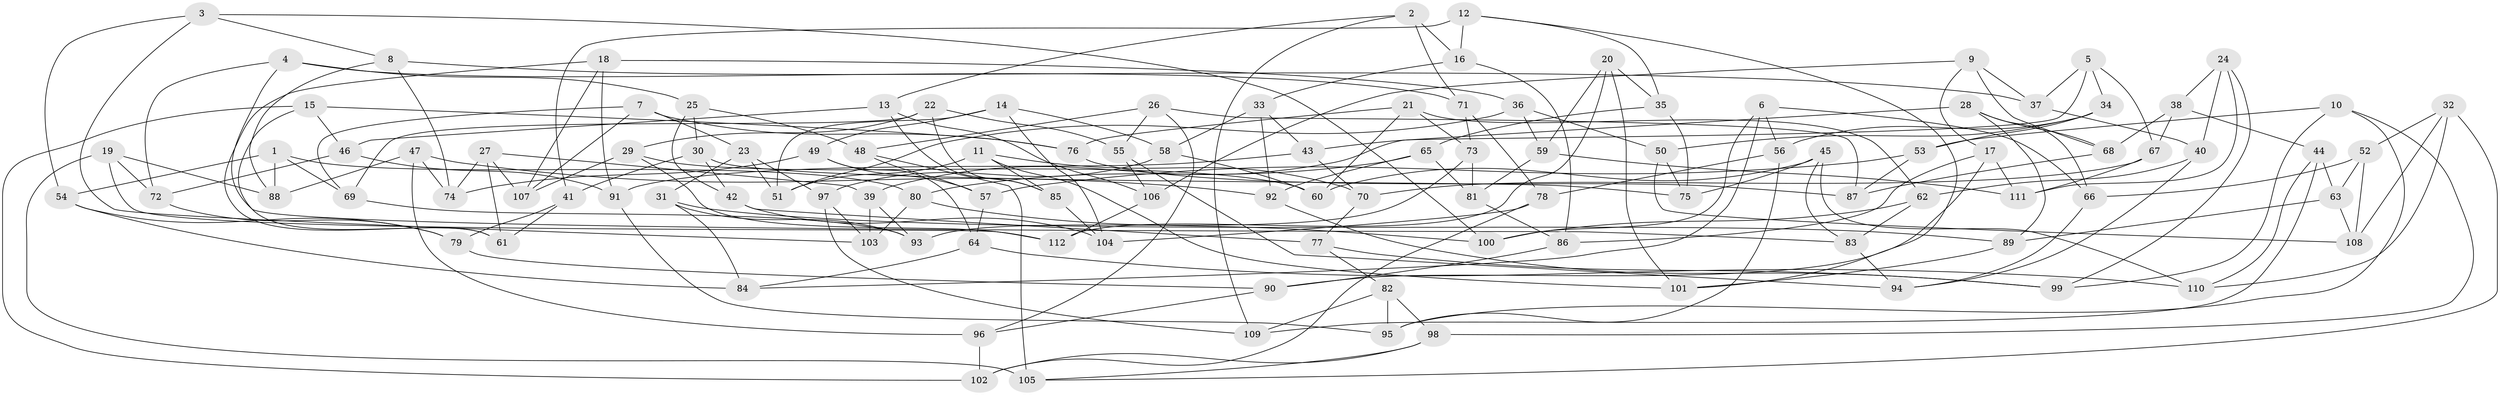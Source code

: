 // Generated by graph-tools (version 1.1) at 2025/59/03/09/25 04:59:24]
// undirected, 112 vertices, 224 edges
graph export_dot {
graph [start="1"]
  node [color=gray90,style=filled];
  1;
  2;
  3;
  4;
  5;
  6;
  7;
  8;
  9;
  10;
  11;
  12;
  13;
  14;
  15;
  16;
  17;
  18;
  19;
  20;
  21;
  22;
  23;
  24;
  25;
  26;
  27;
  28;
  29;
  30;
  31;
  32;
  33;
  34;
  35;
  36;
  37;
  38;
  39;
  40;
  41;
  42;
  43;
  44;
  45;
  46;
  47;
  48;
  49;
  50;
  51;
  52;
  53;
  54;
  55;
  56;
  57;
  58;
  59;
  60;
  61;
  62;
  63;
  64;
  65;
  66;
  67;
  68;
  69;
  70;
  71;
  72;
  73;
  74;
  75;
  76;
  77;
  78;
  79;
  80;
  81;
  82;
  83;
  84;
  85;
  86;
  87;
  88;
  89;
  90;
  91;
  92;
  93;
  94;
  95;
  96;
  97;
  98;
  99;
  100;
  101;
  102;
  103;
  104;
  105;
  106;
  107;
  108;
  109;
  110;
  111;
  112;
  1 -- 54;
  1 -- 69;
  1 -- 80;
  1 -- 88;
  2 -- 109;
  2 -- 16;
  2 -- 71;
  2 -- 13;
  3 -- 8;
  3 -- 103;
  3 -- 54;
  3 -- 100;
  4 -- 25;
  4 -- 72;
  4 -- 71;
  4 -- 83;
  5 -- 34;
  5 -- 37;
  5 -- 67;
  5 -- 43;
  6 -- 56;
  6 -- 84;
  6 -- 66;
  6 -- 100;
  7 -- 69;
  7 -- 76;
  7 -- 23;
  7 -- 107;
  8 -- 37;
  8 -- 74;
  8 -- 88;
  9 -- 37;
  9 -- 68;
  9 -- 17;
  9 -- 106;
  10 -- 98;
  10 -- 53;
  10 -- 99;
  10 -- 95;
  11 -- 70;
  11 -- 101;
  11 -- 51;
  11 -- 85;
  12 -- 35;
  12 -- 16;
  12 -- 101;
  12 -- 41;
  13 -- 106;
  13 -- 46;
  13 -- 85;
  14 -- 104;
  14 -- 58;
  14 -- 51;
  14 -- 49;
  15 -- 61;
  15 -- 46;
  15 -- 102;
  15 -- 76;
  16 -- 33;
  16 -- 86;
  17 -- 111;
  17 -- 86;
  17 -- 90;
  18 -- 107;
  18 -- 36;
  18 -- 91;
  18 -- 61;
  19 -- 88;
  19 -- 105;
  19 -- 112;
  19 -- 72;
  20 -- 101;
  20 -- 112;
  20 -- 35;
  20 -- 59;
  21 -- 76;
  21 -- 73;
  21 -- 60;
  21 -- 62;
  22 -- 69;
  22 -- 55;
  22 -- 29;
  22 -- 85;
  23 -- 97;
  23 -- 51;
  23 -- 31;
  24 -- 99;
  24 -- 38;
  24 -- 111;
  24 -- 40;
  25 -- 30;
  25 -- 48;
  25 -- 42;
  26 -- 55;
  26 -- 87;
  26 -- 96;
  26 -- 48;
  27 -- 39;
  27 -- 61;
  27 -- 74;
  27 -- 107;
  28 -- 39;
  28 -- 68;
  28 -- 89;
  28 -- 66;
  29 -- 60;
  29 -- 107;
  29 -- 112;
  30 -- 75;
  30 -- 41;
  30 -- 42;
  31 -- 93;
  31 -- 89;
  31 -- 84;
  32 -- 105;
  32 -- 110;
  32 -- 108;
  32 -- 52;
  33 -- 43;
  33 -- 58;
  33 -- 92;
  34 -- 50;
  34 -- 56;
  34 -- 53;
  35 -- 65;
  35 -- 75;
  36 -- 59;
  36 -- 51;
  36 -- 50;
  37 -- 40;
  38 -- 68;
  38 -- 44;
  38 -- 67;
  39 -- 103;
  39 -- 93;
  40 -- 62;
  40 -- 94;
  41 -- 79;
  41 -- 61;
  42 -- 77;
  42 -- 104;
  43 -- 91;
  43 -- 70;
  44 -- 110;
  44 -- 109;
  44 -- 63;
  45 -- 110;
  45 -- 60;
  45 -- 75;
  45 -- 83;
  46 -- 91;
  46 -- 72;
  47 -- 74;
  47 -- 88;
  47 -- 96;
  47 -- 92;
  48 -- 57;
  48 -- 105;
  49 -- 57;
  49 -- 74;
  49 -- 64;
  50 -- 108;
  50 -- 75;
  52 -- 63;
  52 -- 66;
  52 -- 108;
  53 -- 57;
  53 -- 87;
  54 -- 84;
  54 -- 79;
  55 -- 106;
  55 -- 94;
  56 -- 95;
  56 -- 78;
  57 -- 64;
  58 -- 60;
  58 -- 97;
  59 -- 81;
  59 -- 111;
  62 -- 100;
  62 -- 83;
  63 -- 89;
  63 -- 108;
  64 -- 110;
  64 -- 84;
  65 -- 81;
  65 -- 92;
  65 -- 80;
  66 -- 94;
  67 -- 70;
  67 -- 111;
  68 -- 87;
  69 -- 93;
  70 -- 77;
  71 -- 73;
  71 -- 78;
  72 -- 79;
  73 -- 93;
  73 -- 81;
  76 -- 87;
  77 -- 82;
  77 -- 99;
  78 -- 104;
  78 -- 102;
  79 -- 90;
  80 -- 103;
  80 -- 100;
  81 -- 86;
  82 -- 109;
  82 -- 98;
  82 -- 95;
  83 -- 94;
  85 -- 104;
  86 -- 90;
  89 -- 101;
  90 -- 96;
  91 -- 95;
  92 -- 99;
  96 -- 102;
  97 -- 109;
  97 -- 103;
  98 -- 102;
  98 -- 105;
  106 -- 112;
}
